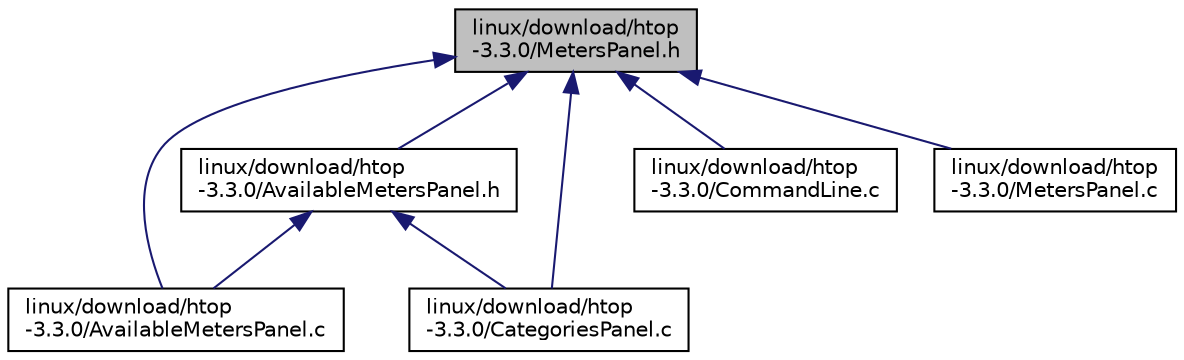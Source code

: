 digraph "linux/download/htop-3.3.0/MetersPanel.h"
{
  edge [fontname="Helvetica",fontsize="10",labelfontname="Helvetica",labelfontsize="10"];
  node [fontname="Helvetica",fontsize="10",shape=record];
  Node41 [label="linux/download/htop\l-3.3.0/MetersPanel.h",height=0.2,width=0.4,color="black", fillcolor="grey75", style="filled", fontcolor="black"];
  Node41 -> Node42 [dir="back",color="midnightblue",fontsize="10",style="solid"];
  Node42 [label="linux/download/htop\l-3.3.0/AvailableMetersPanel.h",height=0.2,width=0.4,color="black", fillcolor="white", style="filled",URL="$AvailableMetersPanel_8h.html"];
  Node42 -> Node43 [dir="back",color="midnightblue",fontsize="10",style="solid"];
  Node43 [label="linux/download/htop\l-3.3.0/AvailableMetersPanel.c",height=0.2,width=0.4,color="black", fillcolor="white", style="filled",URL="$AvailableMetersPanel_8c.html"];
  Node42 -> Node44 [dir="back",color="midnightblue",fontsize="10",style="solid"];
  Node44 [label="linux/download/htop\l-3.3.0/CategoriesPanel.c",height=0.2,width=0.4,color="black", fillcolor="white", style="filled",URL="$CategoriesPanel_8c.html"];
  Node41 -> Node43 [dir="back",color="midnightblue",fontsize="10",style="solid"];
  Node41 -> Node44 [dir="back",color="midnightblue",fontsize="10",style="solid"];
  Node41 -> Node45 [dir="back",color="midnightblue",fontsize="10",style="solid"];
  Node45 [label="linux/download/htop\l-3.3.0/CommandLine.c",height=0.2,width=0.4,color="black", fillcolor="white", style="filled",URL="$CommandLine_8c.html"];
  Node41 -> Node46 [dir="back",color="midnightblue",fontsize="10",style="solid"];
  Node46 [label="linux/download/htop\l-3.3.0/MetersPanel.c",height=0.2,width=0.4,color="black", fillcolor="white", style="filled",URL="$MetersPanel_8c.html"];
}
